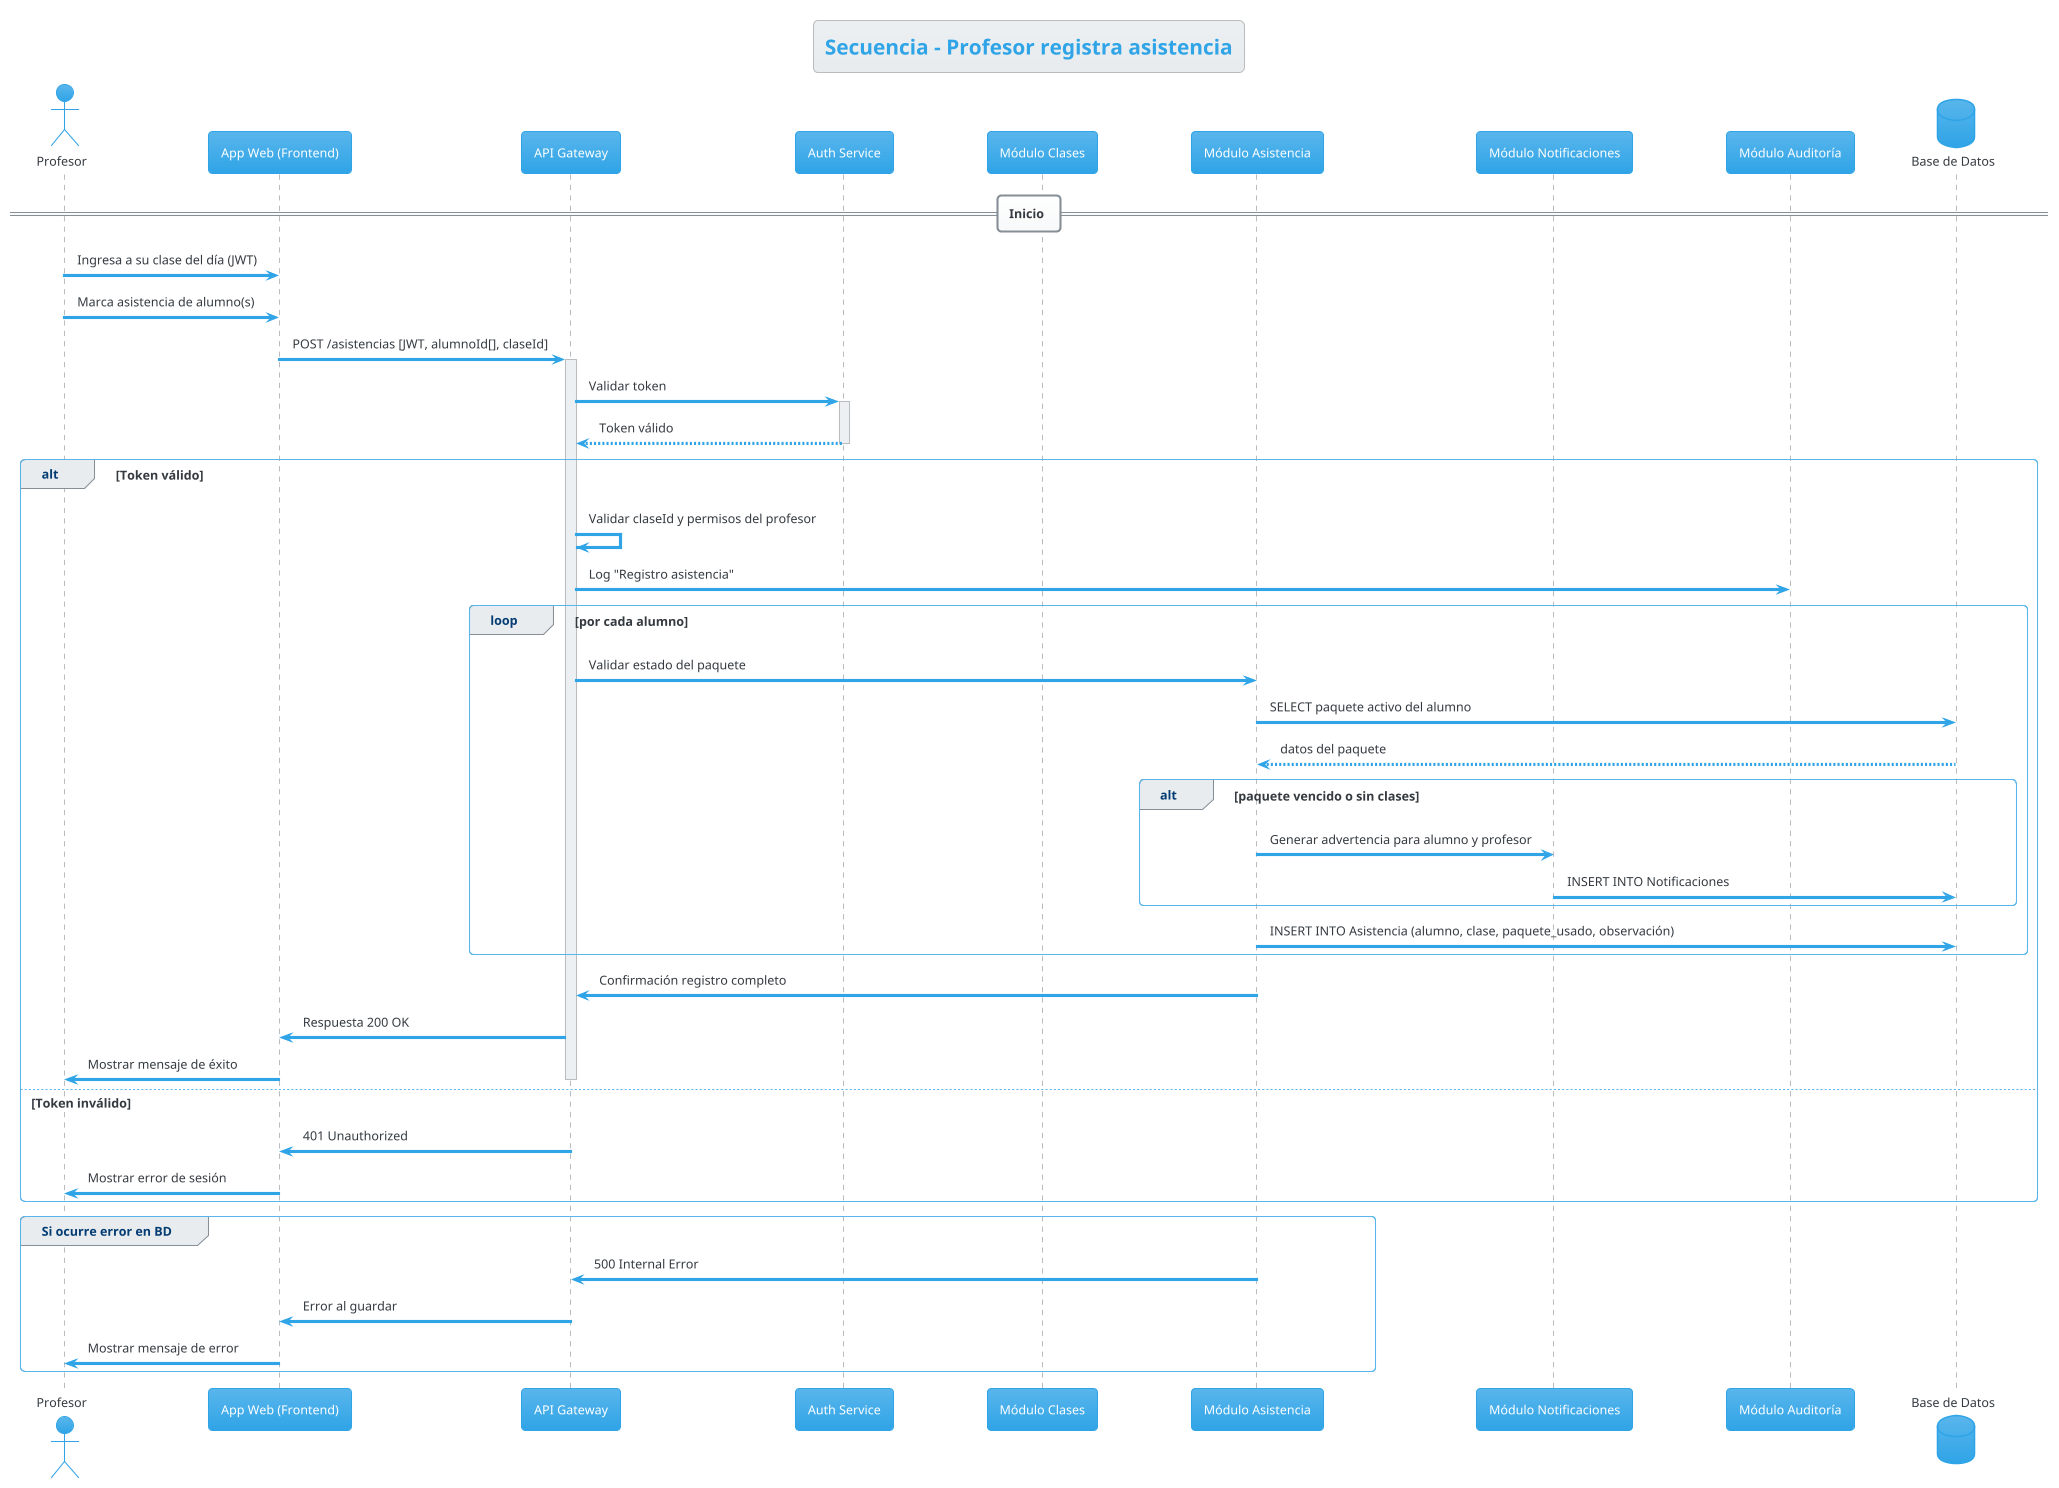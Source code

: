 @startuml S_P01_RegistrarAsistencia
!theme cerulean
skinparam linetype ortho

title Secuencia - Profesor registra asistencia

actor "Profesor" as PR
participant "App Web (Frontend)" as FE
participant "API Gateway" as API
participant "Auth Service" as AUTH
participant "Módulo Clases" as CL
participant "Módulo Asistencia" as AS
participant "Módulo Notificaciones" as NOTI
participant "Módulo Auditoría" as AUD
database "Base de Datos" as DB

== Inicio ==
PR -> FE : Ingresa a su clase del día (JWT)
PR -> FE : Marca asistencia de alumno(s)
FE -> API : POST /asistencias [JWT, alumnoId[], claseId]
activate API

API -> AUTH : Validar token
activate AUTH
AUTH --> API : Token válido
deactivate AUTH

alt Token válido
    API -> API : Validar claseId y permisos del profesor
    API -> AUD : Log "Registro asistencia"

    loop por cada alumno
        API -> AS : Validar estado del paquete
        AS -> DB : SELECT paquete activo del alumno
        DB --> AS : datos del paquete
        alt paquete vencido o sin clases
            AS -> NOTI : Generar advertencia para alumno y profesor
            NOTI -> DB : INSERT INTO Notificaciones
        end

        AS -> DB : INSERT INTO Asistencia (alumno, clase, paquete_usado, observación)
    end

    AS -> API : Confirmación registro completo
    API -> FE : Respuesta 200 OK
    FE -> PR : Mostrar mensaje de éxito
    deactivate API
else Token inválido
    API -> FE : 401 Unauthorized
    FE -> PR : Mostrar error de sesión
    deactivate API
end

group Si ocurre error en BD
    AS -> API : 500 Internal Error
    API -> FE : Error al guardar
    FE -> PR : Mostrar mensaje de error
end

@enduml
